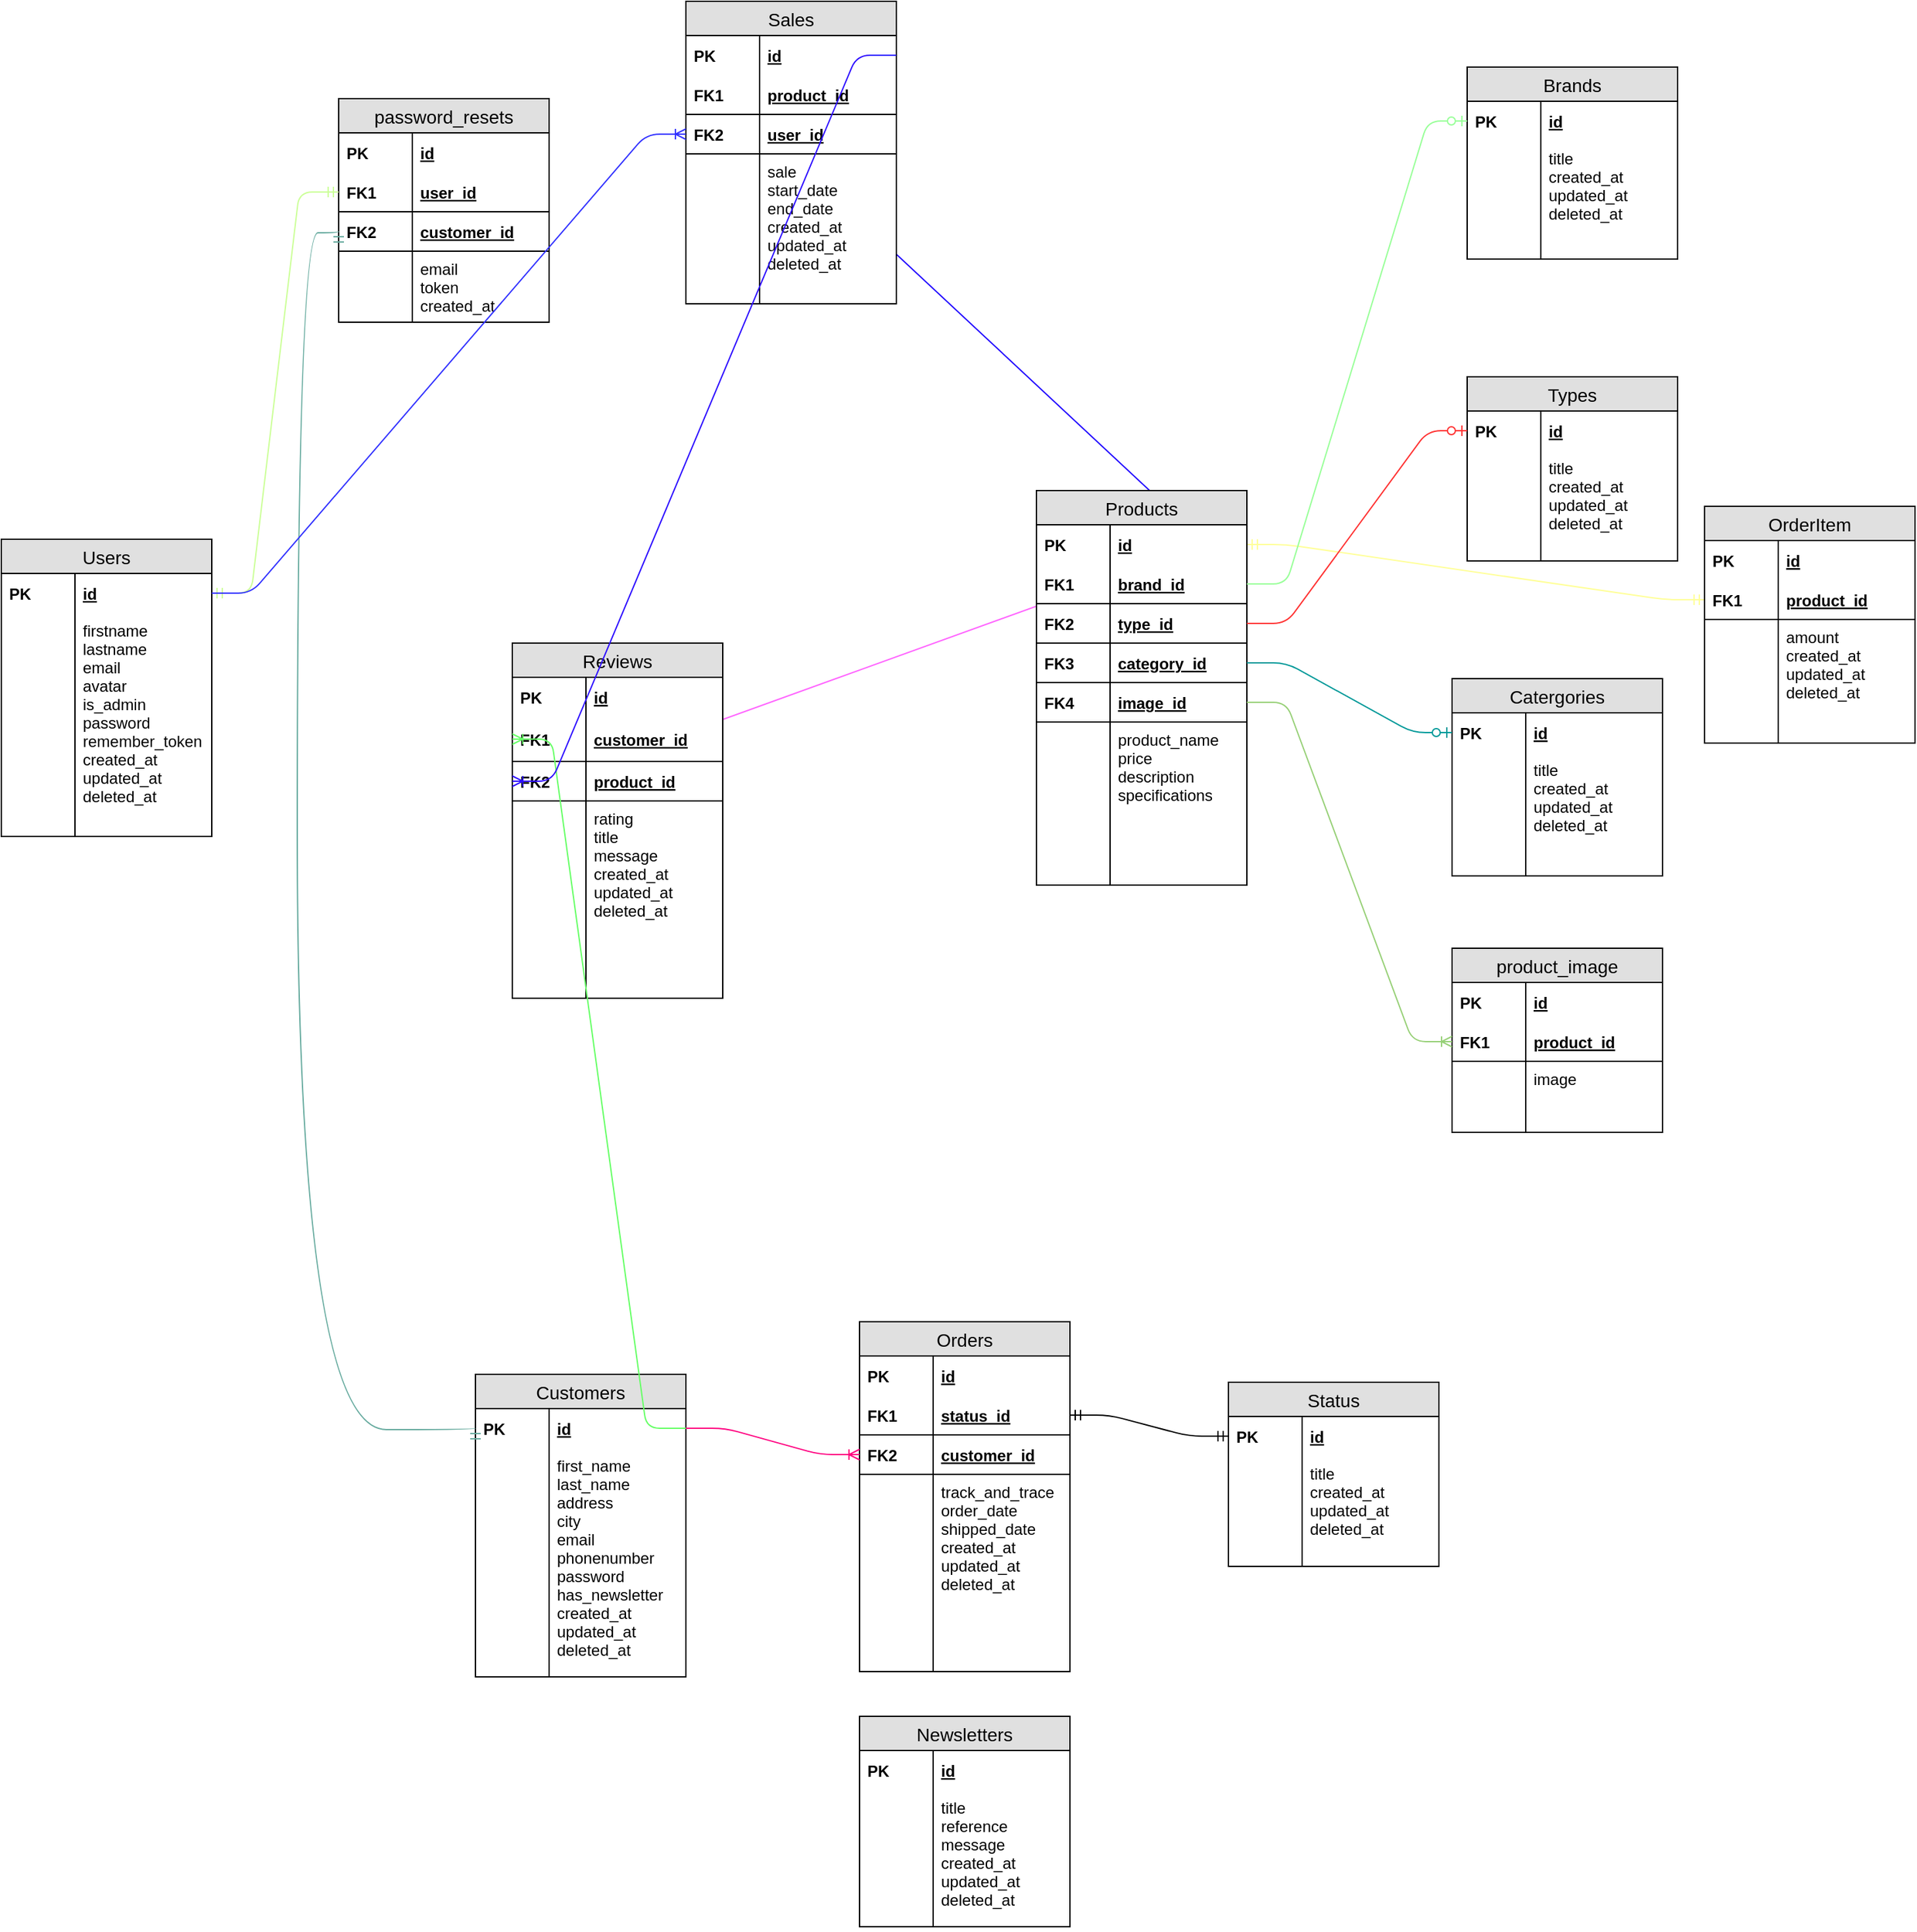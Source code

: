 <mxfile version="10.6.7" type="device"><diagram id="KkPdlIAnPe80sdSpznMc" name="Page-1"><mxGraphModel dx="1277" dy="1636" grid="1" gridSize="10" guides="1" tooltips="1" connect="1" arrows="1" fold="1" page="1" pageScale="1" pageWidth="827" pageHeight="1169" math="0" shadow="0"><root><mxCell id="0"/><mxCell id="1" parent="0"/><mxCell id="kPvNaV8XqZSj7f6YAjdq-55" value="" style="edgeStyle=entityRelationEdgeStyle;fontSize=12;html=1;endArrow=ERmandOne;startArrow=ERmandOne;entryX=0;entryY=0.5;entryDx=0;entryDy=0;exitX=1;exitY=0.5;exitDx=0;exitDy=0;strokeColor=#FFFF99;" parent="1" source="LSabZooOb-btMW3Cqpyk-16" target="kPvNaV8XqZSj7f6YAjdq-5" edge="1"><mxGeometry width="100" height="100" relative="1" as="geometry"><mxPoint x="960" y="640" as="sourcePoint"/><mxPoint x="1060" y="540" as="targetPoint"/></mxGeometry></mxCell><mxCell id="T6YHlEFB1wICh4jd3g5l-15" value="" style="edgeStyle=entityRelationEdgeStyle;fontSize=12;html=1;endArrow=ERmandOne;startArrow=ERmandOne;entryX=0;entryY=0.5;entryDx=0;entryDy=0;exitX=1;exitY=0.5;exitDx=0;exitDy=0;strokeColor=#230AFF;" edge="1" parent="1" source="LSabZooOb-btMW3Cqpyk-16" target="LSabZooOb-btMW3Cqpyk-25"><mxGeometry width="100" height="100" relative="1" as="geometry"><mxPoint x="760" y="210" as="sourcePoint"/><mxPoint x="860" y="110" as="targetPoint"/></mxGeometry></mxCell><mxCell id="T6YHlEFB1wICh4jd3g5l-10" value="" style="edgeStyle=entityRelationEdgeStyle;fontSize=12;html=1;endArrow=ERoneToMany;exitX=1;exitY=0.5;exitDx=0;exitDy=0;entryX=0;entryY=0.5;entryDx=0;entryDy=0;strokeColor=#FF66FF;" edge="1" parent="1" source="LSabZooOb-btMW3Cqpyk-16" target="C-ZoiLzfoRnEGjPuDSIJ-76"><mxGeometry width="100" height="100" relative="1" as="geometry"><mxPoint x="650" y="100" as="sourcePoint"/><mxPoint x="690" y="370" as="targetPoint"/></mxGeometry></mxCell><mxCell id="LSabZooOb-btMW3Cqpyk-1" value="Users" style="swimlane;fontStyle=0;childLayout=stackLayout;horizontal=1;startSize=26;fillColor=#e0e0e0;horizontalStack=0;resizeParent=1;resizeParentMax=0;resizeLast=0;collapsible=1;marginBottom=0;swimlaneFillColor=#ffffff;align=center;fontSize=14;" parent="1" vertex="1"><mxGeometry x="125" y="131" width="160" height="226" as="geometry"/></mxCell><mxCell id="C-ZoiLzfoRnEGjPuDSIJ-74" value="id" style="shape=partialRectangle;top=0;left=0;right=0;bottom=0;align=left;verticalAlign=middle;fillColor=none;spacingLeft=60;spacingRight=4;overflow=hidden;rotatable=0;points=[[0,0.5],[1,0.5]];portConstraint=eastwest;dropTarget=0;fontStyle=5;fontSize=12;" parent="LSabZooOb-btMW3Cqpyk-1" vertex="1"><mxGeometry y="26" width="160" height="30" as="geometry"/></mxCell><mxCell id="C-ZoiLzfoRnEGjPuDSIJ-75" value="PK" style="shape=partialRectangle;fontStyle=1;top=0;left=0;bottom=0;fillColor=none;align=left;verticalAlign=middle;spacingLeft=4;spacingRight=4;overflow=hidden;rotatable=0;points=[];portConstraint=eastwest;part=1;fontSize=12;" parent="C-ZoiLzfoRnEGjPuDSIJ-74" vertex="1" connectable="0"><mxGeometry width="56" height="30" as="geometry"/></mxCell><mxCell id="LSabZooOb-btMW3Cqpyk-6" value="firstname&#10;lastname&#10;email&#10;avatar&#10;is_admin&#10;password&#10;remember_token&#10;created_at&#10;updated_at&#10;deleted_at&#10;" style="shape=partialRectangle;top=0;left=0;right=0;bottom=0;align=left;verticalAlign=top;fillColor=none;spacingLeft=60;spacingRight=4;overflow=hidden;rotatable=0;points=[[0,0.5],[1,0.5]];portConstraint=eastwest;dropTarget=0;fontSize=12;" parent="LSabZooOb-btMW3Cqpyk-1" vertex="1"><mxGeometry y="56" width="160" height="170" as="geometry"/></mxCell><mxCell id="LSabZooOb-btMW3Cqpyk-7" value="" style="shape=partialRectangle;top=0;left=0;bottom=0;fillColor=none;align=left;verticalAlign=top;spacingLeft=4;spacingRight=4;overflow=hidden;rotatable=0;points=[];portConstraint=eastwest;part=1;fontSize=12;" parent="LSabZooOb-btMW3Cqpyk-6" vertex="1" connectable="0"><mxGeometry width="56" height="170" as="geometry"/></mxCell><mxCell id="LSabZooOb-btMW3Cqpyk-8" value="Customers" style="swimlane;fontStyle=0;childLayout=stackLayout;horizontal=1;startSize=26;fillColor=#e0e0e0;horizontalStack=0;resizeParent=1;resizeParentMax=0;resizeLast=0;collapsible=1;marginBottom=0;swimlaneFillColor=#ffffff;align=center;fontSize=14;" parent="1" vertex="1"><mxGeometry x="485.5" y="766" width="160" height="230" as="geometry"/></mxCell><mxCell id="LSabZooOb-btMW3Cqpyk-9" value="id" style="shape=partialRectangle;top=0;left=0;right=0;bottom=0;align=left;verticalAlign=middle;fillColor=none;spacingLeft=60;spacingRight=4;overflow=hidden;rotatable=0;points=[[0,0.5],[1,0.5]];portConstraint=eastwest;dropTarget=0;fontStyle=5;fontSize=12;" parent="LSabZooOb-btMW3Cqpyk-8" vertex="1"><mxGeometry y="26" width="160" height="30" as="geometry"/></mxCell><mxCell id="LSabZooOb-btMW3Cqpyk-10" value="PK" style="shape=partialRectangle;fontStyle=1;top=0;left=0;bottom=0;fillColor=none;align=left;verticalAlign=middle;spacingLeft=4;spacingRight=4;overflow=hidden;rotatable=0;points=[];portConstraint=eastwest;part=1;fontSize=12;" parent="LSabZooOb-btMW3Cqpyk-9" vertex="1" connectable="0"><mxGeometry width="56" height="30" as="geometry"/></mxCell><mxCell id="LSabZooOb-btMW3Cqpyk-13" value="first_name&#10;last_name&#10;address&#10;city&#10;email&#10;phonenumber&#10;password&#10;has_newsletter&#10;created_at&#10;updated_at&#10;deleted_at" style="shape=partialRectangle;top=0;left=0;right=0;bottom=0;align=left;verticalAlign=top;fillColor=none;spacingLeft=60;spacingRight=4;overflow=hidden;rotatable=0;points=[[0,0.5],[1,0.5]];portConstraint=eastwest;dropTarget=0;fontSize=12;" parent="LSabZooOb-btMW3Cqpyk-8" vertex="1"><mxGeometry y="56" width="160" height="174" as="geometry"/></mxCell><mxCell id="LSabZooOb-btMW3Cqpyk-14" value="" style="shape=partialRectangle;top=0;left=0;bottom=0;fillColor=none;align=left;verticalAlign=top;spacingLeft=4;spacingRight=4;overflow=hidden;rotatable=0;points=[];portConstraint=eastwest;part=1;fontSize=12;" parent="LSabZooOb-btMW3Cqpyk-13" vertex="1" connectable="0"><mxGeometry width="56" height="174" as="geometry"/></mxCell><mxCell id="LSabZooOb-btMW3Cqpyk-15" value="Products" style="swimlane;fontStyle=0;childLayout=stackLayout;horizontal=1;startSize=26;fillColor=#e0e0e0;horizontalStack=0;resizeParent=1;resizeParentMax=0;resizeLast=0;collapsible=1;marginBottom=0;swimlaneFillColor=#ffffff;align=center;fontSize=14;" parent="1" vertex="1"><mxGeometry x="912" y="94" width="160" height="300" as="geometry"/></mxCell><mxCell id="LSabZooOb-btMW3Cqpyk-16" value="id" style="shape=partialRectangle;top=0;left=0;right=0;bottom=0;align=left;verticalAlign=middle;fillColor=none;spacingLeft=60;spacingRight=4;overflow=hidden;rotatable=0;points=[[0,0.5],[1,0.5]];portConstraint=eastwest;dropTarget=0;fontStyle=5;fontSize=12;" parent="LSabZooOb-btMW3Cqpyk-15" vertex="1"><mxGeometry y="26" width="160" height="30" as="geometry"/></mxCell><mxCell id="LSabZooOb-btMW3Cqpyk-17" value="PK" style="shape=partialRectangle;fontStyle=1;top=0;left=0;bottom=0;fillColor=none;align=left;verticalAlign=middle;spacingLeft=4;spacingRight=4;overflow=hidden;rotatable=0;points=[];portConstraint=eastwest;part=1;fontSize=12;" parent="LSabZooOb-btMW3Cqpyk-16" vertex="1" connectable="0"><mxGeometry width="56" height="30" as="geometry"/></mxCell><mxCell id="LSabZooOb-btMW3Cqpyk-18" value="brand_id" style="shape=partialRectangle;top=0;left=0;right=0;bottom=1;align=left;verticalAlign=middle;fillColor=none;spacingLeft=60;spacingRight=4;overflow=hidden;rotatable=0;points=[[0,0.5],[1,0.5]];portConstraint=eastwest;dropTarget=0;fontStyle=5;fontSize=12;" parent="LSabZooOb-btMW3Cqpyk-15" vertex="1"><mxGeometry y="56" width="160" height="30" as="geometry"/></mxCell><mxCell id="LSabZooOb-btMW3Cqpyk-19" value="FK1" style="shape=partialRectangle;fontStyle=1;top=0;left=0;bottom=0;fillColor=none;align=left;verticalAlign=middle;spacingLeft=4;spacingRight=4;overflow=hidden;rotatable=0;points=[];portConstraint=eastwest;part=1;fontSize=12;" parent="LSabZooOb-btMW3Cqpyk-18" vertex="1" connectable="0"><mxGeometry width="56" height="30" as="geometry"/></mxCell><mxCell id="C-ZoiLzfoRnEGjPuDSIJ-87" value="type_id" style="shape=partialRectangle;top=0;left=0;right=0;bottom=1;align=left;verticalAlign=middle;fillColor=none;spacingLeft=60;spacingRight=4;overflow=hidden;rotatable=0;points=[[0,0.5],[1,0.5]];portConstraint=eastwest;dropTarget=0;fontStyle=5;fontSize=12;" parent="LSabZooOb-btMW3Cqpyk-15" vertex="1"><mxGeometry y="86" width="160" height="30" as="geometry"/></mxCell><mxCell id="C-ZoiLzfoRnEGjPuDSIJ-88" value="FK2" style="shape=partialRectangle;fontStyle=1;top=0;left=0;bottom=0;fillColor=none;align=left;verticalAlign=middle;spacingLeft=4;spacingRight=4;overflow=hidden;rotatable=0;points=[];portConstraint=eastwest;part=1;fontSize=12;" parent="C-ZoiLzfoRnEGjPuDSIJ-87" vertex="1" connectable="0"><mxGeometry width="56" height="30" as="geometry"/></mxCell><mxCell id="C-ZoiLzfoRnEGjPuDSIJ-96" value="category_id" style="shape=partialRectangle;top=0;left=0;right=0;bottom=1;align=left;verticalAlign=middle;fillColor=none;spacingLeft=60;spacingRight=4;overflow=hidden;rotatable=0;points=[[0,0.5],[1,0.5]];portConstraint=eastwest;dropTarget=0;fontStyle=5;fontSize=12;" parent="LSabZooOb-btMW3Cqpyk-15" vertex="1"><mxGeometry y="116" width="160" height="30" as="geometry"/></mxCell><mxCell id="C-ZoiLzfoRnEGjPuDSIJ-97" value="FK3" style="shape=partialRectangle;fontStyle=1;top=0;left=0;bottom=0;fillColor=none;align=left;verticalAlign=middle;spacingLeft=4;spacingRight=4;overflow=hidden;rotatable=0;points=[];portConstraint=eastwest;part=1;fontSize=12;" parent="C-ZoiLzfoRnEGjPuDSIJ-96" vertex="1" connectable="0"><mxGeometry width="56" height="30" as="geometry"/></mxCell><mxCell id="kPvNaV8XqZSj7f6YAjdq-50" value="image_id" style="shape=partialRectangle;top=0;left=0;right=0;bottom=1;align=left;verticalAlign=middle;fillColor=none;spacingLeft=60;spacingRight=4;overflow=hidden;rotatable=0;points=[[0,0.5],[1,0.5]];portConstraint=eastwest;dropTarget=0;fontStyle=5;fontSize=12;" parent="LSabZooOb-btMW3Cqpyk-15" vertex="1"><mxGeometry y="146" width="160" height="30" as="geometry"/></mxCell><mxCell id="kPvNaV8XqZSj7f6YAjdq-51" value="FK4" style="shape=partialRectangle;fontStyle=1;top=0;left=0;bottom=0;fillColor=none;align=left;verticalAlign=middle;spacingLeft=4;spacingRight=4;overflow=hidden;rotatable=0;points=[];portConstraint=eastwest;part=1;fontSize=12;" parent="kPvNaV8XqZSj7f6YAjdq-50" vertex="1" connectable="0"><mxGeometry width="56" height="30" as="geometry"/></mxCell><mxCell id="LSabZooOb-btMW3Cqpyk-20" value="product_name&#10;price&#10;description&#10;specifications&#10;" style="shape=partialRectangle;top=0;left=0;right=0;bottom=0;align=left;verticalAlign=top;fillColor=none;spacingLeft=60;spacingRight=4;overflow=hidden;rotatable=0;points=[[0,0.5],[1,0.5]];portConstraint=eastwest;dropTarget=0;fontSize=12;" parent="LSabZooOb-btMW3Cqpyk-15" vertex="1"><mxGeometry y="176" width="160" height="124" as="geometry"/></mxCell><mxCell id="LSabZooOb-btMW3Cqpyk-21" value="" style="shape=partialRectangle;top=0;left=0;bottom=0;fillColor=none;align=left;verticalAlign=top;spacingLeft=4;spacingRight=4;overflow=hidden;rotatable=0;points=[];portConstraint=eastwest;part=1;fontSize=12;" parent="LSabZooOb-btMW3Cqpyk-20" vertex="1" connectable="0"><mxGeometry width="56" height="124" as="geometry"/></mxCell><mxCell id="LSabZooOb-btMW3Cqpyk-22" value="Sales" style="swimlane;fontStyle=0;childLayout=stackLayout;horizontal=1;startSize=26;fillColor=#e0e0e0;horizontalStack=0;resizeParent=1;resizeParentMax=0;resizeLast=0;collapsible=1;marginBottom=0;swimlaneFillColor=#ffffff;align=center;fontSize=14;" parent="1" vertex="1"><mxGeometry x="645.5" y="-278" width="160" height="230" as="geometry"/></mxCell><mxCell id="LSabZooOb-btMW3Cqpyk-23" value="id" style="shape=partialRectangle;top=0;left=0;right=0;bottom=0;align=left;verticalAlign=middle;fillColor=none;spacingLeft=60;spacingRight=4;overflow=hidden;rotatable=0;points=[[0,0.5],[1,0.5]];portConstraint=eastwest;dropTarget=0;fontStyle=5;fontSize=12;" parent="LSabZooOb-btMW3Cqpyk-22" vertex="1"><mxGeometry y="26" width="160" height="30" as="geometry"/></mxCell><mxCell id="LSabZooOb-btMW3Cqpyk-24" value="PK" style="shape=partialRectangle;fontStyle=1;top=0;left=0;bottom=0;fillColor=none;align=left;verticalAlign=middle;spacingLeft=4;spacingRight=4;overflow=hidden;rotatable=0;points=[];portConstraint=eastwest;part=1;fontSize=12;" parent="LSabZooOb-btMW3Cqpyk-23" vertex="1" connectable="0"><mxGeometry width="56" height="30" as="geometry"/></mxCell><mxCell id="LSabZooOb-btMW3Cqpyk-25" value="product_id" style="shape=partialRectangle;top=0;left=0;right=0;bottom=1;align=left;verticalAlign=middle;fillColor=none;spacingLeft=60;spacingRight=4;overflow=hidden;rotatable=0;points=[[0,0.5],[1,0.5]];portConstraint=eastwest;dropTarget=0;fontStyle=5;fontSize=12;" parent="LSabZooOb-btMW3Cqpyk-22" vertex="1"><mxGeometry y="56" width="160" height="30" as="geometry"/></mxCell><mxCell id="LSabZooOb-btMW3Cqpyk-26" value="FK1" style="shape=partialRectangle;fontStyle=1;top=0;left=0;bottom=0;fillColor=none;align=left;verticalAlign=middle;spacingLeft=4;spacingRight=4;overflow=hidden;rotatable=0;points=[];portConstraint=eastwest;part=1;fontSize=12;" parent="LSabZooOb-btMW3Cqpyk-25" vertex="1" connectable="0"><mxGeometry width="56" height="30" as="geometry"/></mxCell><mxCell id="C-ZoiLzfoRnEGjPuDSIJ-83" value="user_id" style="shape=partialRectangle;top=0;left=0;right=0;bottom=1;align=left;verticalAlign=middle;fillColor=none;spacingLeft=60;spacingRight=4;overflow=hidden;rotatable=0;points=[[0,0.5],[1,0.5]];portConstraint=eastwest;dropTarget=0;fontStyle=5;fontSize=12;" parent="LSabZooOb-btMW3Cqpyk-22" vertex="1"><mxGeometry y="86" width="160" height="30" as="geometry"/></mxCell><mxCell id="C-ZoiLzfoRnEGjPuDSIJ-84" value="FK2" style="shape=partialRectangle;fontStyle=1;top=0;left=0;bottom=0;fillColor=none;align=left;verticalAlign=middle;spacingLeft=4;spacingRight=4;overflow=hidden;rotatable=0;points=[];portConstraint=eastwest;part=1;fontSize=12;" parent="C-ZoiLzfoRnEGjPuDSIJ-83" vertex="1" connectable="0"><mxGeometry width="56" height="30" as="geometry"/></mxCell><mxCell id="LSabZooOb-btMW3Cqpyk-27" value="sale&#10;start_date&#10;end_date&#10;created_at&#10;updated_at&#10;deleted_at&#10;" style="shape=partialRectangle;top=0;left=0;right=0;bottom=0;align=left;verticalAlign=top;fillColor=none;spacingLeft=60;spacingRight=4;overflow=hidden;rotatable=0;points=[[0,0.5],[1,0.5]];portConstraint=eastwest;dropTarget=0;fontSize=12;" parent="LSabZooOb-btMW3Cqpyk-22" vertex="1"><mxGeometry y="116" width="160" height="114" as="geometry"/></mxCell><mxCell id="LSabZooOb-btMW3Cqpyk-28" value="" style="shape=partialRectangle;top=0;left=0;bottom=0;fillColor=none;align=left;verticalAlign=top;spacingLeft=4;spacingRight=4;overflow=hidden;rotatable=0;points=[];portConstraint=eastwest;part=1;fontSize=12;" parent="LSabZooOb-btMW3Cqpyk-27" vertex="1" connectable="0"><mxGeometry width="56" height="114" as="geometry"/></mxCell><mxCell id="LSabZooOb-btMW3Cqpyk-29" value="Orders" style="swimlane;fontStyle=0;childLayout=stackLayout;horizontal=1;startSize=26;fillColor=#e0e0e0;horizontalStack=0;resizeParent=1;resizeParentMax=0;resizeLast=0;collapsible=1;marginBottom=0;swimlaneFillColor=#ffffff;align=center;fontSize=14;" parent="1" vertex="1"><mxGeometry x="777.5" y="726" width="160" height="266" as="geometry"/></mxCell><mxCell id="LSabZooOb-btMW3Cqpyk-30" value="id" style="shape=partialRectangle;top=0;left=0;right=0;bottom=0;align=left;verticalAlign=middle;fillColor=none;spacingLeft=60;spacingRight=4;overflow=hidden;rotatable=0;points=[[0,0.5],[1,0.5]];portConstraint=eastwest;dropTarget=0;fontStyle=5;fontSize=12;" parent="LSabZooOb-btMW3Cqpyk-29" vertex="1"><mxGeometry y="26" width="160" height="30" as="geometry"/></mxCell><mxCell id="LSabZooOb-btMW3Cqpyk-31" value="PK" style="shape=partialRectangle;fontStyle=1;top=0;left=0;bottom=0;fillColor=none;align=left;verticalAlign=middle;spacingLeft=4;spacingRight=4;overflow=hidden;rotatable=0;points=[];portConstraint=eastwest;part=1;fontSize=12;" parent="LSabZooOb-btMW3Cqpyk-30" vertex="1" connectable="0"><mxGeometry width="56" height="30" as="geometry"/></mxCell><mxCell id="LSabZooOb-btMW3Cqpyk-32" value="status_id" style="shape=partialRectangle;top=0;left=0;right=0;bottom=1;align=left;verticalAlign=middle;fillColor=none;spacingLeft=60;spacingRight=4;overflow=hidden;rotatable=0;points=[[0,0.5],[1,0.5]];portConstraint=eastwest;dropTarget=0;fontStyle=5;fontSize=12;" parent="LSabZooOb-btMW3Cqpyk-29" vertex="1"><mxGeometry y="56" width="160" height="30" as="geometry"/></mxCell><mxCell id="LSabZooOb-btMW3Cqpyk-33" value="FK1" style="shape=partialRectangle;fontStyle=1;top=0;left=0;bottom=0;fillColor=none;align=left;verticalAlign=middle;spacingLeft=4;spacingRight=4;overflow=hidden;rotatable=0;points=[];portConstraint=eastwest;part=1;fontSize=12;" parent="LSabZooOb-btMW3Cqpyk-32" vertex="1" connectable="0"><mxGeometry width="56" height="30" as="geometry"/></mxCell><mxCell id="kPvNaV8XqZSj7f6YAjdq-1" value="customer_id" style="shape=partialRectangle;top=0;left=0;right=0;bottom=1;align=left;verticalAlign=middle;fillColor=none;spacingLeft=60;spacingRight=4;overflow=hidden;rotatable=0;points=[[0,0.5],[1,0.5]];portConstraint=eastwest;dropTarget=0;fontStyle=5;fontSize=12;" parent="LSabZooOb-btMW3Cqpyk-29" vertex="1"><mxGeometry y="86" width="160" height="30" as="geometry"/></mxCell><mxCell id="kPvNaV8XqZSj7f6YAjdq-2" value="FK2" style="shape=partialRectangle;fontStyle=1;top=0;left=0;bottom=0;fillColor=none;align=left;verticalAlign=middle;spacingLeft=4;spacingRight=4;overflow=hidden;rotatable=0;points=[];portConstraint=eastwest;part=1;fontSize=12;" parent="kPvNaV8XqZSj7f6YAjdq-1" vertex="1" connectable="0"><mxGeometry width="56" height="30" as="geometry"/></mxCell><mxCell id="LSabZooOb-btMW3Cqpyk-34" value="track_and_trace&#10;order_date&#10;shipped_date&#10;created_at&#10;updated_at&#10;deleted_at" style="shape=partialRectangle;top=0;left=0;right=0;bottom=0;align=left;verticalAlign=top;fillColor=none;spacingLeft=60;spacingRight=4;overflow=hidden;rotatable=0;points=[[0,0.5],[1,0.5]];portConstraint=eastwest;dropTarget=0;fontSize=12;" parent="LSabZooOb-btMW3Cqpyk-29" vertex="1"><mxGeometry y="116" width="160" height="150" as="geometry"/></mxCell><mxCell id="LSabZooOb-btMW3Cqpyk-35" value="" style="shape=partialRectangle;top=0;left=0;bottom=0;fillColor=none;align=left;verticalAlign=top;spacingLeft=4;spacingRight=4;overflow=hidden;rotatable=0;points=[];portConstraint=eastwest;part=1;fontSize=12;" parent="LSabZooOb-btMW3Cqpyk-34" vertex="1" connectable="0"><mxGeometry width="56" height="150" as="geometry"/></mxCell><mxCell id="LSabZooOb-btMW3Cqpyk-36" value="Newsletters" style="swimlane;fontStyle=0;childLayout=stackLayout;horizontal=1;startSize=26;fillColor=#e0e0e0;horizontalStack=0;resizeParent=1;resizeParentMax=0;resizeLast=0;collapsible=1;marginBottom=0;swimlaneFillColor=#ffffff;align=center;fontSize=14;" parent="1" vertex="1"><mxGeometry x="777.5" y="1026" width="160" height="160" as="geometry"/></mxCell><mxCell id="LSabZooOb-btMW3Cqpyk-37" value="id" style="shape=partialRectangle;top=0;left=0;right=0;bottom=0;align=left;verticalAlign=middle;fillColor=none;spacingLeft=60;spacingRight=4;overflow=hidden;rotatable=0;points=[[0,0.5],[1,0.5]];portConstraint=eastwest;dropTarget=0;fontStyle=5;fontSize=12;" parent="LSabZooOb-btMW3Cqpyk-36" vertex="1"><mxGeometry y="26" width="160" height="30" as="geometry"/></mxCell><mxCell id="LSabZooOb-btMW3Cqpyk-38" value="PK" style="shape=partialRectangle;fontStyle=1;top=0;left=0;bottom=0;fillColor=none;align=left;verticalAlign=middle;spacingLeft=4;spacingRight=4;overflow=hidden;rotatable=0;points=[];portConstraint=eastwest;part=1;fontSize=12;" parent="LSabZooOb-btMW3Cqpyk-37" vertex="1" connectable="0"><mxGeometry width="56" height="30" as="geometry"/></mxCell><mxCell id="LSabZooOb-btMW3Cqpyk-41" value="title&#10;reference&#10;message&#10;created_at&#10;updated_at&#10;deleted_at&#10;" style="shape=partialRectangle;top=0;left=0;right=0;bottom=0;align=left;verticalAlign=top;fillColor=none;spacingLeft=60;spacingRight=4;overflow=hidden;rotatable=0;points=[[0,0.5],[1,0.5]];portConstraint=eastwest;dropTarget=0;fontSize=12;" parent="LSabZooOb-btMW3Cqpyk-36" vertex="1"><mxGeometry y="56" width="160" height="104" as="geometry"/></mxCell><mxCell id="LSabZooOb-btMW3Cqpyk-42" value="" style="shape=partialRectangle;top=0;left=0;bottom=0;fillColor=none;align=left;verticalAlign=top;spacingLeft=4;spacingRight=4;overflow=hidden;rotatable=0;points=[];portConstraint=eastwest;part=1;fontSize=12;" parent="LSabZooOb-btMW3Cqpyk-41" vertex="1" connectable="0"><mxGeometry width="56" height="104" as="geometry"/></mxCell><mxCell id="LSabZooOb-btMW3Cqpyk-43" value="Reviews" style="swimlane;fontStyle=0;childLayout=stackLayout;horizontal=1;startSize=26;fillColor=#e0e0e0;horizontalStack=0;resizeParent=1;resizeParentMax=0;resizeLast=0;collapsible=1;marginBottom=0;swimlaneFillColor=#ffffff;align=center;fontSize=14;" parent="1" vertex="1"><mxGeometry x="513.5" y="210" width="160" height="270" as="geometry"/></mxCell><mxCell id="LSabZooOb-btMW3Cqpyk-44" value="id" style="shape=partialRectangle;top=0;left=0;right=0;bottom=0;align=left;verticalAlign=middle;fillColor=none;spacingLeft=60;spacingRight=4;overflow=hidden;rotatable=0;points=[[0,0.5],[1,0.5]];portConstraint=eastwest;dropTarget=0;fontStyle=5;fontSize=12;" parent="LSabZooOb-btMW3Cqpyk-43" vertex="1"><mxGeometry y="26" width="160" height="30" as="geometry"/></mxCell><mxCell id="LSabZooOb-btMW3Cqpyk-45" value="PK" style="shape=partialRectangle;fontStyle=1;top=0;left=0;bottom=0;fillColor=none;align=left;verticalAlign=middle;spacingLeft=4;spacingRight=4;overflow=hidden;rotatable=0;points=[];portConstraint=eastwest;part=1;fontSize=12;" parent="LSabZooOb-btMW3Cqpyk-44" vertex="1" connectable="0"><mxGeometry width="56" height="30" as="geometry"/></mxCell><mxCell id="LSabZooOb-btMW3Cqpyk-46" value="customer_id" style="shape=partialRectangle;top=0;left=0;right=0;bottom=1;align=left;verticalAlign=middle;fillColor=none;spacingLeft=60;spacingRight=4;overflow=hidden;rotatable=0;points=[[0,0.5],[1,0.5]];portConstraint=eastwest;dropTarget=0;fontStyle=5;fontSize=12;" parent="LSabZooOb-btMW3Cqpyk-43" vertex="1"><mxGeometry y="56" width="160" height="34" as="geometry"/></mxCell><mxCell id="LSabZooOb-btMW3Cqpyk-47" value="FK1" style="shape=partialRectangle;fontStyle=1;top=0;left=0;bottom=0;fillColor=none;align=left;verticalAlign=middle;spacingLeft=4;spacingRight=4;overflow=hidden;rotatable=0;points=[];portConstraint=eastwest;part=1;fontSize=12;" parent="LSabZooOb-btMW3Cqpyk-46" vertex="1" connectable="0"><mxGeometry width="56" height="34" as="geometry"/></mxCell><mxCell id="C-ZoiLzfoRnEGjPuDSIJ-76" value="product_id" style="shape=partialRectangle;top=0;left=0;right=0;bottom=1;align=left;verticalAlign=middle;fillColor=none;spacingLeft=60;spacingRight=4;overflow=hidden;rotatable=0;points=[[0,0.5],[1,0.5]];portConstraint=eastwest;dropTarget=0;fontStyle=5;fontSize=12;" parent="LSabZooOb-btMW3Cqpyk-43" vertex="1"><mxGeometry y="90" width="160" height="30" as="geometry"/></mxCell><mxCell id="C-ZoiLzfoRnEGjPuDSIJ-77" value="FK2" style="shape=partialRectangle;fontStyle=1;top=0;left=0;bottom=0;fillColor=none;align=left;verticalAlign=middle;spacingLeft=4;spacingRight=4;overflow=hidden;rotatable=0;points=[];portConstraint=eastwest;part=1;fontSize=12;" parent="C-ZoiLzfoRnEGjPuDSIJ-76" vertex="1" connectable="0"><mxGeometry width="56" height="30" as="geometry"/></mxCell><mxCell id="LSabZooOb-btMW3Cqpyk-48" value="rating&#10;title&#10;message&#10;created_at&#10;updated_at&#10;deleted_at&#10;" style="shape=partialRectangle;top=0;left=0;right=0;bottom=0;align=left;verticalAlign=top;fillColor=none;spacingLeft=60;spacingRight=4;overflow=hidden;rotatable=0;points=[[0,0.5],[1,0.5]];portConstraint=eastwest;dropTarget=0;fontSize=12;" parent="LSabZooOb-btMW3Cqpyk-43" vertex="1"><mxGeometry y="120" width="160" height="150" as="geometry"/></mxCell><mxCell id="LSabZooOb-btMW3Cqpyk-49" value="" style="shape=partialRectangle;top=0;left=0;bottom=0;fillColor=none;align=left;verticalAlign=top;spacingLeft=4;spacingRight=4;overflow=hidden;rotatable=0;points=[];portConstraint=eastwest;part=1;fontSize=12;" parent="LSabZooOb-btMW3Cqpyk-48" vertex="1" connectable="0"><mxGeometry width="56" height="150" as="geometry"/></mxCell><mxCell id="C-ZoiLzfoRnEGjPuDSIJ-1" value="Catergories" style="swimlane;fontStyle=0;childLayout=stackLayout;horizontal=1;startSize=26;fillColor=#e0e0e0;horizontalStack=0;resizeParent=1;resizeParentMax=0;resizeLast=0;collapsible=1;marginBottom=0;swimlaneFillColor=#ffffff;align=center;fontSize=14;" parent="1" vertex="1"><mxGeometry x="1228" y="237" width="160" height="150" as="geometry"/></mxCell><mxCell id="C-ZoiLzfoRnEGjPuDSIJ-2" value="id" style="shape=partialRectangle;top=0;left=0;right=0;bottom=0;align=left;verticalAlign=middle;fillColor=none;spacingLeft=60;spacingRight=4;overflow=hidden;rotatable=0;points=[[0,0.5],[1,0.5]];portConstraint=eastwest;dropTarget=0;fontStyle=5;fontSize=12;" parent="C-ZoiLzfoRnEGjPuDSIJ-1" vertex="1"><mxGeometry y="26" width="160" height="30" as="geometry"/></mxCell><mxCell id="C-ZoiLzfoRnEGjPuDSIJ-3" value="PK" style="shape=partialRectangle;fontStyle=1;top=0;left=0;bottom=0;fillColor=none;align=left;verticalAlign=middle;spacingLeft=4;spacingRight=4;overflow=hidden;rotatable=0;points=[];portConstraint=eastwest;part=1;fontSize=12;" parent="C-ZoiLzfoRnEGjPuDSIJ-2" vertex="1" connectable="0"><mxGeometry width="56" height="30" as="geometry"/></mxCell><mxCell id="C-ZoiLzfoRnEGjPuDSIJ-6" value="title&#10;created_at&#10;updated_at&#10;deleted_at&#10;" style="shape=partialRectangle;top=0;left=0;right=0;bottom=0;align=left;verticalAlign=top;fillColor=none;spacingLeft=60;spacingRight=4;overflow=hidden;rotatable=0;points=[[0,0.5],[1,0.5]];portConstraint=eastwest;dropTarget=0;fontSize=12;" parent="C-ZoiLzfoRnEGjPuDSIJ-1" vertex="1"><mxGeometry y="56" width="160" height="94" as="geometry"/></mxCell><mxCell id="C-ZoiLzfoRnEGjPuDSIJ-7" value="" style="shape=partialRectangle;top=0;left=0;bottom=0;fillColor=none;align=left;verticalAlign=top;spacingLeft=4;spacingRight=4;overflow=hidden;rotatable=0;points=[];portConstraint=eastwest;part=1;fontSize=12;" parent="C-ZoiLzfoRnEGjPuDSIJ-6" vertex="1" connectable="0"><mxGeometry width="56" height="94.0" as="geometry"/></mxCell><mxCell id="C-ZoiLzfoRnEGjPuDSIJ-8" value="Brands" style="swimlane;fontStyle=0;childLayout=stackLayout;horizontal=1;startSize=26;fillColor=#e0e0e0;horizontalStack=0;resizeParent=1;resizeParentMax=0;resizeLast=0;collapsible=1;marginBottom=0;swimlaneFillColor=#ffffff;align=center;fontSize=14;" parent="1" vertex="1"><mxGeometry x="1239.5" y="-228" width="160" height="146" as="geometry"/></mxCell><mxCell id="C-ZoiLzfoRnEGjPuDSIJ-9" value="id" style="shape=partialRectangle;top=0;left=0;right=0;bottom=0;align=left;verticalAlign=middle;fillColor=none;spacingLeft=60;spacingRight=4;overflow=hidden;rotatable=0;points=[[0,0.5],[1,0.5]];portConstraint=eastwest;dropTarget=0;fontStyle=5;fontSize=12;" parent="C-ZoiLzfoRnEGjPuDSIJ-8" vertex="1"><mxGeometry y="26" width="160" height="30" as="geometry"/></mxCell><mxCell id="C-ZoiLzfoRnEGjPuDSIJ-10" value="PK" style="shape=partialRectangle;fontStyle=1;top=0;left=0;bottom=0;fillColor=none;align=left;verticalAlign=middle;spacingLeft=4;spacingRight=4;overflow=hidden;rotatable=0;points=[];portConstraint=eastwest;part=1;fontSize=12;" parent="C-ZoiLzfoRnEGjPuDSIJ-9" vertex="1" connectable="0"><mxGeometry width="56" height="30" as="geometry"/></mxCell><mxCell id="C-ZoiLzfoRnEGjPuDSIJ-13" value="title&#10;created_at&#10;updated_at&#10;deleted_at&#10;" style="shape=partialRectangle;top=0;left=0;right=0;bottom=0;align=left;verticalAlign=top;fillColor=none;spacingLeft=60;spacingRight=4;overflow=hidden;rotatable=0;points=[[0,0.5],[1,0.5]];portConstraint=eastwest;dropTarget=0;fontSize=12;" parent="C-ZoiLzfoRnEGjPuDSIJ-8" vertex="1"><mxGeometry y="56" width="160" height="90" as="geometry"/></mxCell><mxCell id="C-ZoiLzfoRnEGjPuDSIJ-14" value="" style="shape=partialRectangle;top=0;left=0;bottom=0;fillColor=none;align=left;verticalAlign=top;spacingLeft=4;spacingRight=4;overflow=hidden;rotatable=0;points=[];portConstraint=eastwest;part=1;fontSize=12;" parent="C-ZoiLzfoRnEGjPuDSIJ-13" vertex="1" connectable="0"><mxGeometry width="56" height="90" as="geometry"/></mxCell><mxCell id="C-ZoiLzfoRnEGjPuDSIJ-15" value="Types" style="swimlane;fontStyle=0;childLayout=stackLayout;horizontal=1;startSize=26;fillColor=#e0e0e0;horizontalStack=0;resizeParent=1;resizeParentMax=0;resizeLast=0;collapsible=1;marginBottom=0;swimlaneFillColor=#ffffff;align=center;fontSize=14;" parent="1" vertex="1"><mxGeometry x="1239.5" y="7.5" width="160" height="140" as="geometry"/></mxCell><mxCell id="C-ZoiLzfoRnEGjPuDSIJ-16" value="id" style="shape=partialRectangle;top=0;left=0;right=0;bottom=0;align=left;verticalAlign=middle;fillColor=none;spacingLeft=60;spacingRight=4;overflow=hidden;rotatable=0;points=[[0,0.5],[1,0.5]];portConstraint=eastwest;dropTarget=0;fontStyle=5;fontSize=12;" parent="C-ZoiLzfoRnEGjPuDSIJ-15" vertex="1"><mxGeometry y="26" width="160" height="30" as="geometry"/></mxCell><mxCell id="C-ZoiLzfoRnEGjPuDSIJ-17" value="PK" style="shape=partialRectangle;fontStyle=1;top=0;left=0;bottom=0;fillColor=none;align=left;verticalAlign=middle;spacingLeft=4;spacingRight=4;overflow=hidden;rotatable=0;points=[];portConstraint=eastwest;part=1;fontSize=12;" parent="C-ZoiLzfoRnEGjPuDSIJ-16" vertex="1" connectable="0"><mxGeometry width="56" height="30" as="geometry"/></mxCell><mxCell id="C-ZoiLzfoRnEGjPuDSIJ-20" value="title&#10;created_at&#10;updated_at&#10;deleted_at&#10;" style="shape=partialRectangle;top=0;left=0;right=0;bottom=0;align=left;verticalAlign=top;fillColor=none;spacingLeft=60;spacingRight=4;overflow=hidden;rotatable=0;points=[[0,0.5],[1,0.5]];portConstraint=eastwest;dropTarget=0;fontSize=12;" parent="C-ZoiLzfoRnEGjPuDSIJ-15" vertex="1"><mxGeometry y="56" width="160" height="84" as="geometry"/></mxCell><mxCell id="C-ZoiLzfoRnEGjPuDSIJ-21" value="" style="shape=partialRectangle;top=0;left=0;bottom=0;fillColor=none;align=left;verticalAlign=top;spacingLeft=4;spacingRight=4;overflow=hidden;rotatable=0;points=[];portConstraint=eastwest;part=1;fontSize=12;" parent="C-ZoiLzfoRnEGjPuDSIJ-20" vertex="1" connectable="0"><mxGeometry width="56" height="84" as="geometry"/></mxCell><mxCell id="C-ZoiLzfoRnEGjPuDSIJ-41" value="OrderItem" style="swimlane;fontStyle=0;childLayout=stackLayout;horizontal=1;startSize=26;fillColor=#e0e0e0;horizontalStack=0;resizeParent=1;resizeParentMax=0;resizeLast=0;collapsible=1;marginBottom=0;swimlaneFillColor=#ffffff;align=center;fontSize=14;shadow=0;" parent="1" vertex="1"><mxGeometry x="1420" y="106" width="160" height="180" as="geometry"/></mxCell><mxCell id="C-ZoiLzfoRnEGjPuDSIJ-42" value="id" style="shape=partialRectangle;top=0;left=0;right=0;bottom=0;align=left;verticalAlign=middle;fillColor=none;spacingLeft=60;spacingRight=4;overflow=hidden;rotatable=0;points=[[0,0.5],[1,0.5]];portConstraint=eastwest;dropTarget=0;fontStyle=5;fontSize=12;" parent="C-ZoiLzfoRnEGjPuDSIJ-41" vertex="1"><mxGeometry y="26" width="160" height="30" as="geometry"/></mxCell><mxCell id="C-ZoiLzfoRnEGjPuDSIJ-43" value="PK" style="shape=partialRectangle;fontStyle=1;top=0;left=0;bottom=0;fillColor=none;align=left;verticalAlign=middle;spacingLeft=4;spacingRight=4;overflow=hidden;rotatable=0;points=[];portConstraint=eastwest;part=1;fontSize=12;" parent="C-ZoiLzfoRnEGjPuDSIJ-42" vertex="1" connectable="0"><mxGeometry width="56" height="30" as="geometry"/></mxCell><mxCell id="kPvNaV8XqZSj7f6YAjdq-5" value="product_id" style="shape=partialRectangle;top=0;left=0;right=0;bottom=1;align=left;verticalAlign=middle;fillColor=none;spacingLeft=60;spacingRight=4;overflow=hidden;rotatable=0;points=[[0,0.5],[1,0.5]];portConstraint=eastwest;dropTarget=0;fontStyle=5;fontSize=12;" parent="C-ZoiLzfoRnEGjPuDSIJ-41" vertex="1"><mxGeometry y="56" width="160" height="30" as="geometry"/></mxCell><mxCell id="kPvNaV8XqZSj7f6YAjdq-6" value="FK1" style="shape=partialRectangle;fontStyle=1;top=0;left=0;bottom=0;fillColor=none;align=left;verticalAlign=middle;spacingLeft=4;spacingRight=4;overflow=hidden;rotatable=0;points=[];portConstraint=eastwest;part=1;fontSize=12;" parent="kPvNaV8XqZSj7f6YAjdq-5" vertex="1" connectable="0"><mxGeometry width="56" height="30" as="geometry"/></mxCell><mxCell id="C-ZoiLzfoRnEGjPuDSIJ-46" value="amount&#10;created_at&#10;updated_at&#10;deleted_at&#10;" style="shape=partialRectangle;top=0;left=0;right=0;bottom=0;align=left;verticalAlign=top;fillColor=none;spacingLeft=60;spacingRight=4;overflow=hidden;rotatable=0;points=[[0,0.5],[1,0.5]];portConstraint=eastwest;dropTarget=0;fontSize=12;" parent="C-ZoiLzfoRnEGjPuDSIJ-41" vertex="1"><mxGeometry y="86" width="160" height="94" as="geometry"/></mxCell><mxCell id="C-ZoiLzfoRnEGjPuDSIJ-47" value="" style="shape=partialRectangle;top=0;left=0;bottom=0;fillColor=none;align=left;verticalAlign=top;spacingLeft=4;spacingRight=4;overflow=hidden;rotatable=0;points=[];portConstraint=eastwest;part=1;fontSize=12;" parent="C-ZoiLzfoRnEGjPuDSIJ-46" vertex="1" connectable="0"><mxGeometry width="56" height="94" as="geometry"/></mxCell><mxCell id="C-ZoiLzfoRnEGjPuDSIJ-48" value="password_resets" style="swimlane;fontStyle=0;childLayout=stackLayout;horizontal=1;startSize=26;fillColor=#e0e0e0;horizontalStack=0;resizeParent=1;resizeParentMax=0;resizeLast=0;collapsible=1;marginBottom=0;swimlaneFillColor=#ffffff;align=center;fontSize=14;" parent="1" vertex="1"><mxGeometry x="381.5" y="-204" width="160" height="170" as="geometry"/></mxCell><mxCell id="C-ZoiLzfoRnEGjPuDSIJ-49" value="id" style="shape=partialRectangle;top=0;left=0;right=0;bottom=0;align=left;verticalAlign=middle;fillColor=none;spacingLeft=60;spacingRight=4;overflow=hidden;rotatable=0;points=[[0,0.5],[1,0.5]];portConstraint=eastwest;dropTarget=0;fontStyle=5;fontSize=12;" parent="C-ZoiLzfoRnEGjPuDSIJ-48" vertex="1"><mxGeometry y="26" width="160" height="30" as="geometry"/></mxCell><mxCell id="C-ZoiLzfoRnEGjPuDSIJ-50" value="PK" style="shape=partialRectangle;fontStyle=1;top=0;left=0;bottom=0;fillColor=none;align=left;verticalAlign=middle;spacingLeft=4;spacingRight=4;overflow=hidden;rotatable=0;points=[];portConstraint=eastwest;part=1;fontSize=12;" parent="C-ZoiLzfoRnEGjPuDSIJ-49" vertex="1" connectable="0"><mxGeometry width="56" height="30" as="geometry"/></mxCell><mxCell id="C-ZoiLzfoRnEGjPuDSIJ-51" value="user_id" style="shape=partialRectangle;top=0;left=0;right=0;bottom=1;align=left;verticalAlign=middle;fillColor=none;spacingLeft=60;spacingRight=4;overflow=hidden;rotatable=0;points=[[0,0.5],[1,0.5]];portConstraint=eastwest;dropTarget=0;fontStyle=5;fontSize=12;" parent="C-ZoiLzfoRnEGjPuDSIJ-48" vertex="1"><mxGeometry y="56" width="160" height="30" as="geometry"/></mxCell><mxCell id="C-ZoiLzfoRnEGjPuDSIJ-52" value="FK1" style="shape=partialRectangle;fontStyle=1;top=0;left=0;bottom=0;fillColor=none;align=left;verticalAlign=middle;spacingLeft=4;spacingRight=4;overflow=hidden;rotatable=0;points=[];portConstraint=eastwest;part=1;fontSize=12;" parent="C-ZoiLzfoRnEGjPuDSIJ-51" vertex="1" connectable="0"><mxGeometry width="56" height="30" as="geometry"/></mxCell><mxCell id="kPvNaV8XqZSj7f6YAjdq-63" value="customer_id" style="shape=partialRectangle;top=0;left=0;right=0;bottom=1;align=left;verticalAlign=middle;fillColor=none;spacingLeft=60;spacingRight=4;overflow=hidden;rotatable=0;points=[[0,0.5],[1,0.5]];portConstraint=eastwest;dropTarget=0;fontStyle=5;fontSize=12;" parent="C-ZoiLzfoRnEGjPuDSIJ-48" vertex="1"><mxGeometry y="86" width="160" height="30" as="geometry"/></mxCell><mxCell id="kPvNaV8XqZSj7f6YAjdq-64" value="FK2" style="shape=partialRectangle;fontStyle=1;top=0;left=0;bottom=0;fillColor=none;align=left;verticalAlign=middle;spacingLeft=4;spacingRight=4;overflow=hidden;rotatable=0;points=[];portConstraint=eastwest;part=1;fontSize=12;" parent="kPvNaV8XqZSj7f6YAjdq-63" vertex="1" connectable="0"><mxGeometry width="56" height="30" as="geometry"/></mxCell><mxCell id="C-ZoiLzfoRnEGjPuDSIJ-53" value="email&#10;token&#10;created_at&#10;" style="shape=partialRectangle;top=0;left=0;right=0;bottom=0;align=left;verticalAlign=top;fillColor=none;spacingLeft=60;spacingRight=4;overflow=hidden;rotatable=0;points=[[0,0.5],[1,0.5]];portConstraint=eastwest;dropTarget=0;fontSize=12;" parent="C-ZoiLzfoRnEGjPuDSIJ-48" vertex="1"><mxGeometry y="116" width="160" height="54" as="geometry"/></mxCell><mxCell id="C-ZoiLzfoRnEGjPuDSIJ-54" value="" style="shape=partialRectangle;top=0;left=0;bottom=0;fillColor=none;align=left;verticalAlign=top;spacingLeft=4;spacingRight=4;overflow=hidden;rotatable=0;points=[];portConstraint=eastwest;part=1;fontSize=12;" parent="C-ZoiLzfoRnEGjPuDSIJ-53" vertex="1" connectable="0"><mxGeometry width="56" height="54" as="geometry"/></mxCell><mxCell id="C-ZoiLzfoRnEGjPuDSIJ-65" value="product_image" style="swimlane;fontStyle=0;childLayout=stackLayout;horizontal=1;startSize=26;fillColor=#e0e0e0;horizontalStack=0;resizeParent=1;resizeParentMax=0;resizeLast=0;collapsible=1;marginBottom=0;swimlaneFillColor=#ffffff;align=center;fontSize=14;" parent="1" vertex="1"><mxGeometry x="1228" y="442" width="160" height="140" as="geometry"/></mxCell><mxCell id="C-ZoiLzfoRnEGjPuDSIJ-66" value="id" style="shape=partialRectangle;top=0;left=0;right=0;bottom=0;align=left;verticalAlign=middle;fillColor=none;spacingLeft=60;spacingRight=4;overflow=hidden;rotatable=0;points=[[0,0.5],[1,0.5]];portConstraint=eastwest;dropTarget=0;fontStyle=5;fontSize=12;" parent="C-ZoiLzfoRnEGjPuDSIJ-65" vertex="1"><mxGeometry y="26" width="160" height="30" as="geometry"/></mxCell><mxCell id="C-ZoiLzfoRnEGjPuDSIJ-67" value="PK" style="shape=partialRectangle;fontStyle=1;top=0;left=0;bottom=0;fillColor=none;align=left;verticalAlign=middle;spacingLeft=4;spacingRight=4;overflow=hidden;rotatable=0;points=[];portConstraint=eastwest;part=1;fontSize=12;" parent="C-ZoiLzfoRnEGjPuDSIJ-66" vertex="1" connectable="0"><mxGeometry width="56" height="30" as="geometry"/></mxCell><mxCell id="C-ZoiLzfoRnEGjPuDSIJ-68" value="product_id" style="shape=partialRectangle;top=0;left=0;right=0;bottom=1;align=left;verticalAlign=middle;fillColor=none;spacingLeft=60;spacingRight=4;overflow=hidden;rotatable=0;points=[[0,0.5],[1,0.5]];portConstraint=eastwest;dropTarget=0;fontStyle=5;fontSize=12;" parent="C-ZoiLzfoRnEGjPuDSIJ-65" vertex="1"><mxGeometry y="56" width="160" height="30" as="geometry"/></mxCell><mxCell id="C-ZoiLzfoRnEGjPuDSIJ-69" value="FK1" style="shape=partialRectangle;fontStyle=1;top=0;left=0;bottom=0;fillColor=none;align=left;verticalAlign=middle;spacingLeft=4;spacingRight=4;overflow=hidden;rotatable=0;points=[];portConstraint=eastwest;part=1;fontSize=12;" parent="C-ZoiLzfoRnEGjPuDSIJ-68" vertex="1" connectable="0"><mxGeometry width="56" height="30" as="geometry"/></mxCell><mxCell id="C-ZoiLzfoRnEGjPuDSIJ-70" value="image&#10;&#10;" style="shape=partialRectangle;top=0;left=0;right=0;bottom=0;align=left;verticalAlign=top;fillColor=none;spacingLeft=60;spacingRight=4;overflow=hidden;rotatable=0;points=[[0,0.5],[1,0.5]];portConstraint=eastwest;dropTarget=0;fontSize=12;" parent="C-ZoiLzfoRnEGjPuDSIJ-65" vertex="1"><mxGeometry y="86" width="160" height="54" as="geometry"/></mxCell><mxCell id="C-ZoiLzfoRnEGjPuDSIJ-71" value="" style="shape=partialRectangle;top=0;left=0;bottom=0;fillColor=none;align=left;verticalAlign=top;spacingLeft=4;spacingRight=4;overflow=hidden;rotatable=0;points=[];portConstraint=eastwest;part=1;fontSize=12;" parent="C-ZoiLzfoRnEGjPuDSIJ-70" vertex="1" connectable="0"><mxGeometry width="56" height="54" as="geometry"/></mxCell><mxCell id="kPvNaV8XqZSj7f6YAjdq-41" value="Status" style="swimlane;fontStyle=0;childLayout=stackLayout;horizontal=1;startSize=26;fillColor=#e0e0e0;horizontalStack=0;resizeParent=1;resizeParentMax=0;resizeLast=0;collapsible=1;marginBottom=0;swimlaneFillColor=#ffffff;align=center;fontSize=14;" parent="1" vertex="1"><mxGeometry x="1058" y="772" width="160" height="140" as="geometry"/></mxCell><mxCell id="kPvNaV8XqZSj7f6YAjdq-42" value="id" style="shape=partialRectangle;top=0;left=0;right=0;bottom=0;align=left;verticalAlign=middle;fillColor=none;spacingLeft=60;spacingRight=4;overflow=hidden;rotatable=0;points=[[0,0.5],[1,0.5]];portConstraint=eastwest;dropTarget=0;fontStyle=5;fontSize=12;" parent="kPvNaV8XqZSj7f6YAjdq-41" vertex="1"><mxGeometry y="26" width="160" height="30" as="geometry"/></mxCell><mxCell id="kPvNaV8XqZSj7f6YAjdq-43" value="PK" style="shape=partialRectangle;fontStyle=1;top=0;left=0;bottom=0;fillColor=none;align=left;verticalAlign=middle;spacingLeft=4;spacingRight=4;overflow=hidden;rotatable=0;points=[];portConstraint=eastwest;part=1;fontSize=12;" parent="kPvNaV8XqZSj7f6YAjdq-42" vertex="1" connectable="0"><mxGeometry width="56" height="30" as="geometry"/></mxCell><mxCell id="kPvNaV8XqZSj7f6YAjdq-44" value="title&#10;created_at&#10;updated_at&#10;deleted_at&#10;" style="shape=partialRectangle;top=0;left=0;right=0;bottom=0;align=left;verticalAlign=top;fillColor=none;spacingLeft=60;spacingRight=4;overflow=hidden;rotatable=0;points=[[0,0.5],[1,0.5]];portConstraint=eastwest;dropTarget=0;fontSize=12;" parent="kPvNaV8XqZSj7f6YAjdq-41" vertex="1"><mxGeometry y="56" width="160" height="84" as="geometry"/></mxCell><mxCell id="kPvNaV8XqZSj7f6YAjdq-45" value="" style="shape=partialRectangle;top=0;left=0;bottom=0;fillColor=none;align=left;verticalAlign=top;spacingLeft=4;spacingRight=4;overflow=hidden;rotatable=0;points=[];portConstraint=eastwest;part=1;fontSize=12;" parent="kPvNaV8XqZSj7f6YAjdq-44" vertex="1" connectable="0"><mxGeometry width="56" height="84" as="geometry"/></mxCell><mxCell id="kPvNaV8XqZSj7f6YAjdq-47" value="" style="edgeStyle=entityRelationEdgeStyle;fontSize=12;html=1;endArrow=ERzeroToOne;endFill=1;entryX=0;entryY=0.5;entryDx=0;entryDy=0;exitX=1;exitY=0.5;exitDx=0;exitDy=0;strokeColor=#99FF99;" parent="1" source="LSabZooOb-btMW3Cqpyk-18" target="C-ZoiLzfoRnEGjPuDSIJ-9" edge="1"><mxGeometry width="100" height="100" relative="1" as="geometry"><mxPoint x="910" as="sourcePoint"/><mxPoint x="1010" y="-100" as="targetPoint"/></mxGeometry></mxCell><mxCell id="kPvNaV8XqZSj7f6YAjdq-48" value="" style="edgeStyle=entityRelationEdgeStyle;fontSize=12;html=1;endArrow=ERzeroToOne;endFill=1;entryX=0;entryY=0.5;entryDx=0;entryDy=0;exitX=1;exitY=0.5;exitDx=0;exitDy=0;strokeColor=#FF3333;" parent="1" source="C-ZoiLzfoRnEGjPuDSIJ-87" target="C-ZoiLzfoRnEGjPuDSIJ-16" edge="1"><mxGeometry width="100" height="100" relative="1" as="geometry"><mxPoint x="950" y="220" as="sourcePoint"/><mxPoint x="1050" y="120" as="targetPoint"/></mxGeometry></mxCell><mxCell id="kPvNaV8XqZSj7f6YAjdq-49" value="" style="edgeStyle=entityRelationEdgeStyle;fontSize=12;html=1;endArrow=ERzeroToOne;endFill=1;entryX=0;entryY=0.5;entryDx=0;entryDy=0;exitX=1;exitY=0.5;exitDx=0;exitDy=0;strokeColor=#009999;" parent="1" source="C-ZoiLzfoRnEGjPuDSIJ-96" target="C-ZoiLzfoRnEGjPuDSIJ-2" edge="1"><mxGeometry width="100" height="100" relative="1" as="geometry"><mxPoint x="960" y="340" as="sourcePoint"/><mxPoint x="1060" y="240" as="targetPoint"/></mxGeometry></mxCell><mxCell id="kPvNaV8XqZSj7f6YAjdq-52" value="" style="edgeStyle=entityRelationEdgeStyle;fontSize=12;html=1;endArrow=ERoneToMany;entryX=0;entryY=0.5;entryDx=0;entryDy=0;exitX=1;exitY=0.5;exitDx=0;exitDy=0;strokeColor=#97D077;" parent="1" source="kPvNaV8XqZSj7f6YAjdq-50" target="C-ZoiLzfoRnEGjPuDSIJ-68" edge="1"><mxGeometry width="100" height="100" relative="1" as="geometry"><mxPoint x="940" y="400" as="sourcePoint"/><mxPoint x="1040" y="300" as="targetPoint"/></mxGeometry></mxCell><mxCell id="kPvNaV8XqZSj7f6YAjdq-56" value="" style="edgeStyle=entityRelationEdgeStyle;fontSize=12;html=1;endArrow=ERmandOne;startArrow=ERmandOne;entryX=0;entryY=0.5;entryDx=0;entryDy=0;exitX=1;exitY=0.5;exitDx=0;exitDy=0;" parent="1" source="LSabZooOb-btMW3Cqpyk-32" target="kPvNaV8XqZSj7f6YAjdq-42" edge="1"><mxGeometry width="100" height="100" relative="1" as="geometry"><mxPoint x="960" y="880" as="sourcePoint"/><mxPoint x="1060" y="780" as="targetPoint"/></mxGeometry></mxCell><mxCell id="kPvNaV8XqZSj7f6YAjdq-57" value="" style="edgeStyle=entityRelationEdgeStyle;fontSize=12;html=1;endArrow=ERoneToMany;entryX=0;entryY=0.5;entryDx=0;entryDy=0;exitX=1;exitY=0.5;exitDx=0;exitDy=0;strokeColor=#FF0080;" parent="1" source="LSabZooOb-btMW3Cqpyk-9" target="kPvNaV8XqZSj7f6YAjdq-1" edge="1"><mxGeometry width="100" height="100" relative="1" as="geometry"><mxPoint x="560" y="880" as="sourcePoint"/><mxPoint x="660" y="780" as="targetPoint"/></mxGeometry></mxCell><mxCell id="kPvNaV8XqZSj7f6YAjdq-65" value="" style="edgeStyle=entityRelationEdgeStyle;fontSize=12;html=1;endArrow=ERoneToMany;entryX=0;entryY=0.5;entryDx=0;entryDy=0;exitX=1;exitY=0.5;exitDx=0;exitDy=0;strokeColor=#66FF66;" parent="1" source="LSabZooOb-btMW3Cqpyk-9" target="LSabZooOb-btMW3Cqpyk-46" edge="1"><mxGeometry width="100" height="100" relative="1" as="geometry"><mxPoint x="310" y="840" as="sourcePoint"/><mxPoint x="410" y="740" as="targetPoint"/></mxGeometry></mxCell><mxCell id="T6YHlEFB1wICh4jd3g5l-14" value="" style="edgeStyle=entityRelationEdgeStyle;fontSize=12;html=1;endArrow=ERoneToMany;entryX=0;entryY=0.5;entryDx=0;entryDy=0;exitX=1;exitY=0.5;exitDx=0;exitDy=0;strokeColor=#2D0DFF;" edge="1" parent="1" source="LSabZooOb-btMW3Cqpyk-23" target="C-ZoiLzfoRnEGjPuDSIJ-76"><mxGeometry width="100" height="100" relative="1" as="geometry"><mxPoint x="670" y="420" as="sourcePoint"/><mxPoint x="770" y="320" as="targetPoint"/></mxGeometry></mxCell><mxCell id="T6YHlEFB1wICh4jd3g5l-16" value="" style="edgeStyle=entityRelationEdgeStyle;fontSize=12;html=1;endArrow=ERmandOne;startArrow=ERmandOne;entryX=0;entryY=0.5;entryDx=0;entryDy=0;exitX=1;exitY=0.5;exitDx=0;exitDy=0;strokeColor=#CCFF99;" edge="1" parent="1" source="C-ZoiLzfoRnEGjPuDSIJ-74" target="C-ZoiLzfoRnEGjPuDSIJ-51"><mxGeometry width="100" height="100" relative="1" as="geometry"><mxPoint x="120" y="30" as="sourcePoint"/><mxPoint x="220" y="-70" as="targetPoint"/></mxGeometry></mxCell><mxCell id="T6YHlEFB1wICh4jd3g5l-17" value="" style="edgeStyle=orthogonalEdgeStyle;fontSize=12;html=1;endArrow=ERmandOne;startArrow=ERmandOne;entryX=0;entryY=0.5;entryDx=0;entryDy=0;exitX=0;exitY=0.5;exitDx=0;exitDy=0;curved=1;strokeColor=#67AB9F;" edge="1" parent="1" source="LSabZooOb-btMW3Cqpyk-9" target="kPvNaV8XqZSj7f6YAjdq-63"><mxGeometry width="100" height="100" relative="1" as="geometry"><mxPoint x="250" y="660" as="sourcePoint"/><mxPoint x="350" y="560" as="targetPoint"/><Array as="points"><mxPoint x="350" y="808"/><mxPoint x="350" y="-102"/></Array></mxGeometry></mxCell><mxCell id="T6YHlEFB1wICh4jd3g5l-18" value="" style="edgeStyle=entityRelationEdgeStyle;fontSize=12;html=1;endArrow=ERoneToMany;strokeColor=#3333FF;entryX=0;entryY=0.5;entryDx=0;entryDy=0;exitX=1;exitY=0.5;exitDx=0;exitDy=0;" edge="1" parent="1" source="C-ZoiLzfoRnEGjPuDSIJ-74" target="C-ZoiLzfoRnEGjPuDSIJ-83"><mxGeometry width="100" height="100" relative="1" as="geometry"><mxPoint x="370" y="110" as="sourcePoint"/><mxPoint x="470" y="10" as="targetPoint"/></mxGeometry></mxCell></root></mxGraphModel></diagram></mxfile>